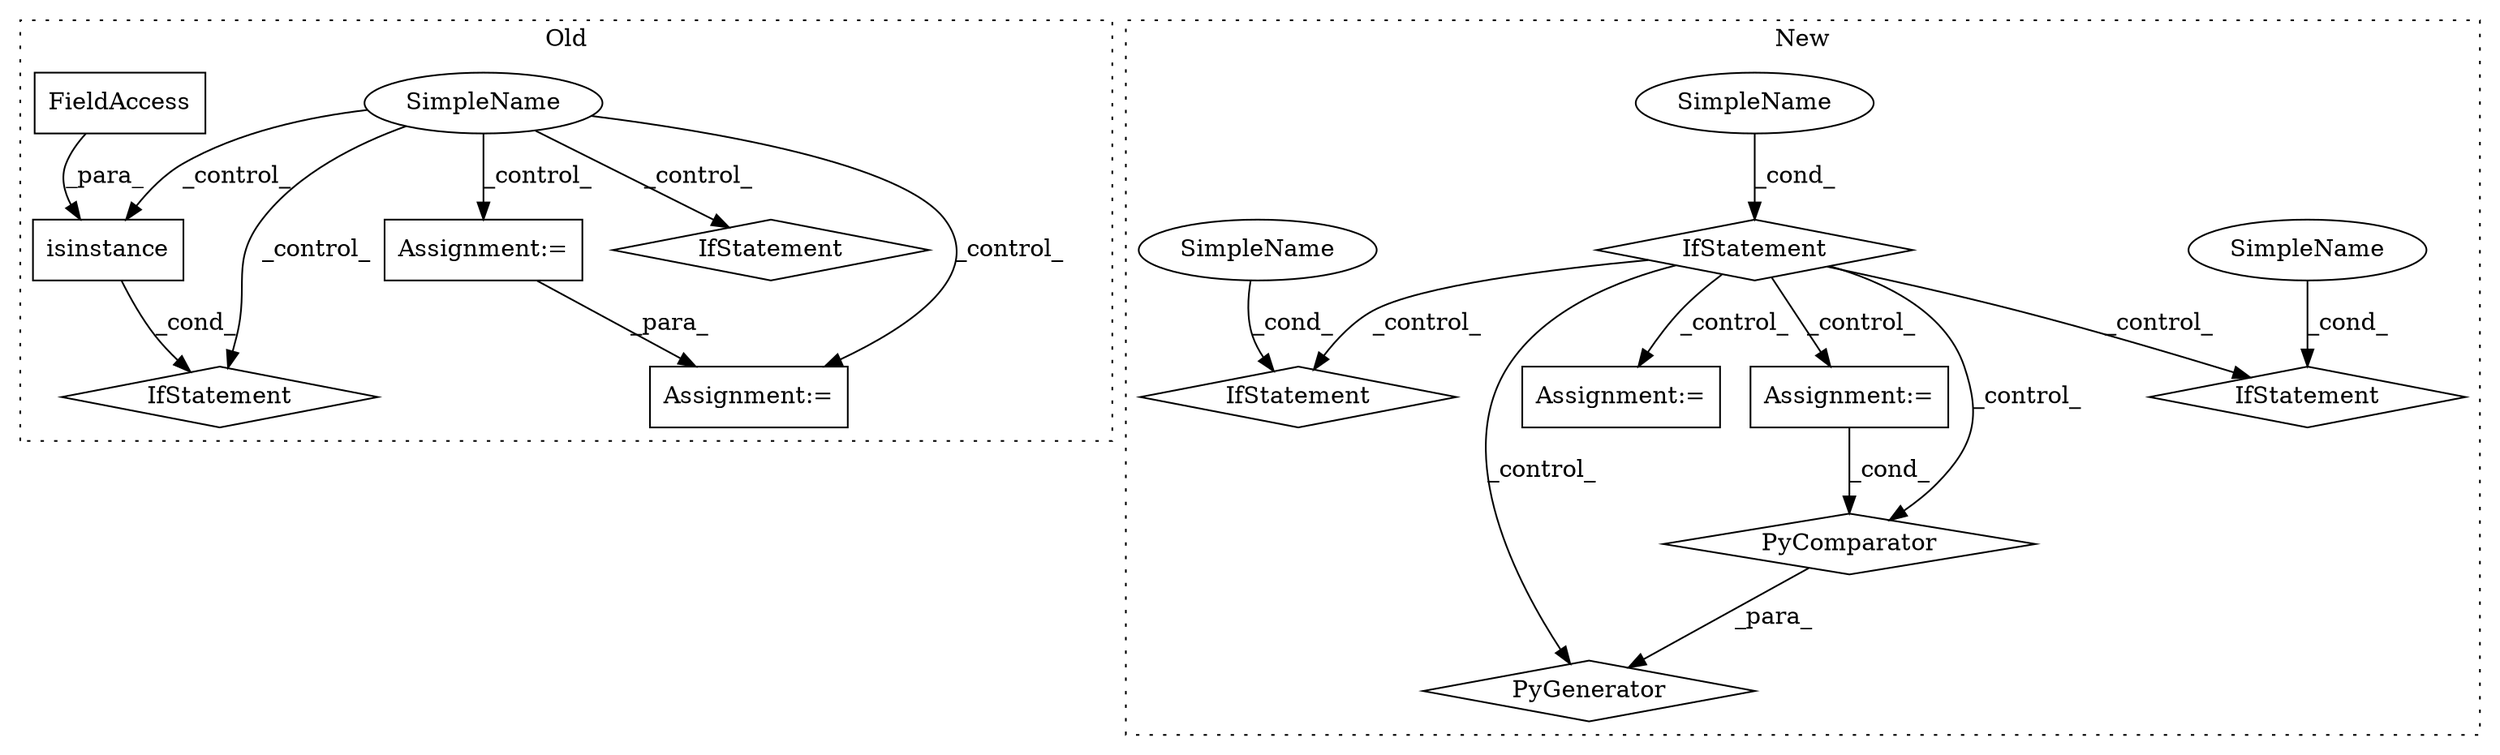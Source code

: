 digraph G {
subgraph cluster0 {
1 [label="isinstance" a="32" s="1893,1914" l="11,1" shape="box"];
5 [label="IfStatement" a="25" s="1915" l="3" shape="diamond"];
6 [label="SimpleName" a="42" s="" l="" shape="ellipse"];
7 [label="FieldAccess" a="22" s="1910" l="4" shape="box"];
10 [label="Assignment:=" a="7" s="1847" l="2" shape="box"];
11 [label="IfStatement" a="25" s="1783,1795" l="4,2" shape="diamond"];
15 [label="Assignment:=" a="7" s="1890" l="2" shape="box"];
label = "Old";
style="dotted";
}
subgraph cluster1 {
2 [label="PyGenerator" a="107" s="1610" l="113" shape="diamond"];
3 [label="PyComparator" a="113" s="1693" l="24" shape="diamond"];
4 [label="Assignment:=" a="7" s="1693" l="24" shape="box"];
8 [label="IfStatement" a="25" s="1538,1564" l="4,2" shape="diamond"];
9 [label="SimpleName" a="42" s="" l="" shape="ellipse"];
12 [label="IfStatement" a="25" s="1693" l="24" shape="diamond"];
13 [label="IfStatement" a="25" s="1902" l="24" shape="diamond"];
14 [label="Assignment:=" a="7" s="1902" l="24" shape="box"];
16 [label="SimpleName" a="42" s="1712" l="5" shape="ellipse"];
17 [label="SimpleName" a="42" s="1921" l="5" shape="ellipse"];
label = "New";
style="dotted";
}
1 -> 5 [label="_cond_"];
3 -> 2 [label="_para_"];
4 -> 3 [label="_cond_"];
6 -> 1 [label="_control_"];
6 -> 5 [label="_control_"];
6 -> 15 [label="_control_"];
6 -> 11 [label="_control_"];
6 -> 10 [label="_control_"];
7 -> 1 [label="_para_"];
8 -> 4 [label="_control_"];
8 -> 12 [label="_control_"];
8 -> 3 [label="_control_"];
8 -> 14 [label="_control_"];
8 -> 13 [label="_control_"];
8 -> 2 [label="_control_"];
9 -> 8 [label="_cond_"];
10 -> 15 [label="_para_"];
16 -> 12 [label="_cond_"];
17 -> 13 [label="_cond_"];
}